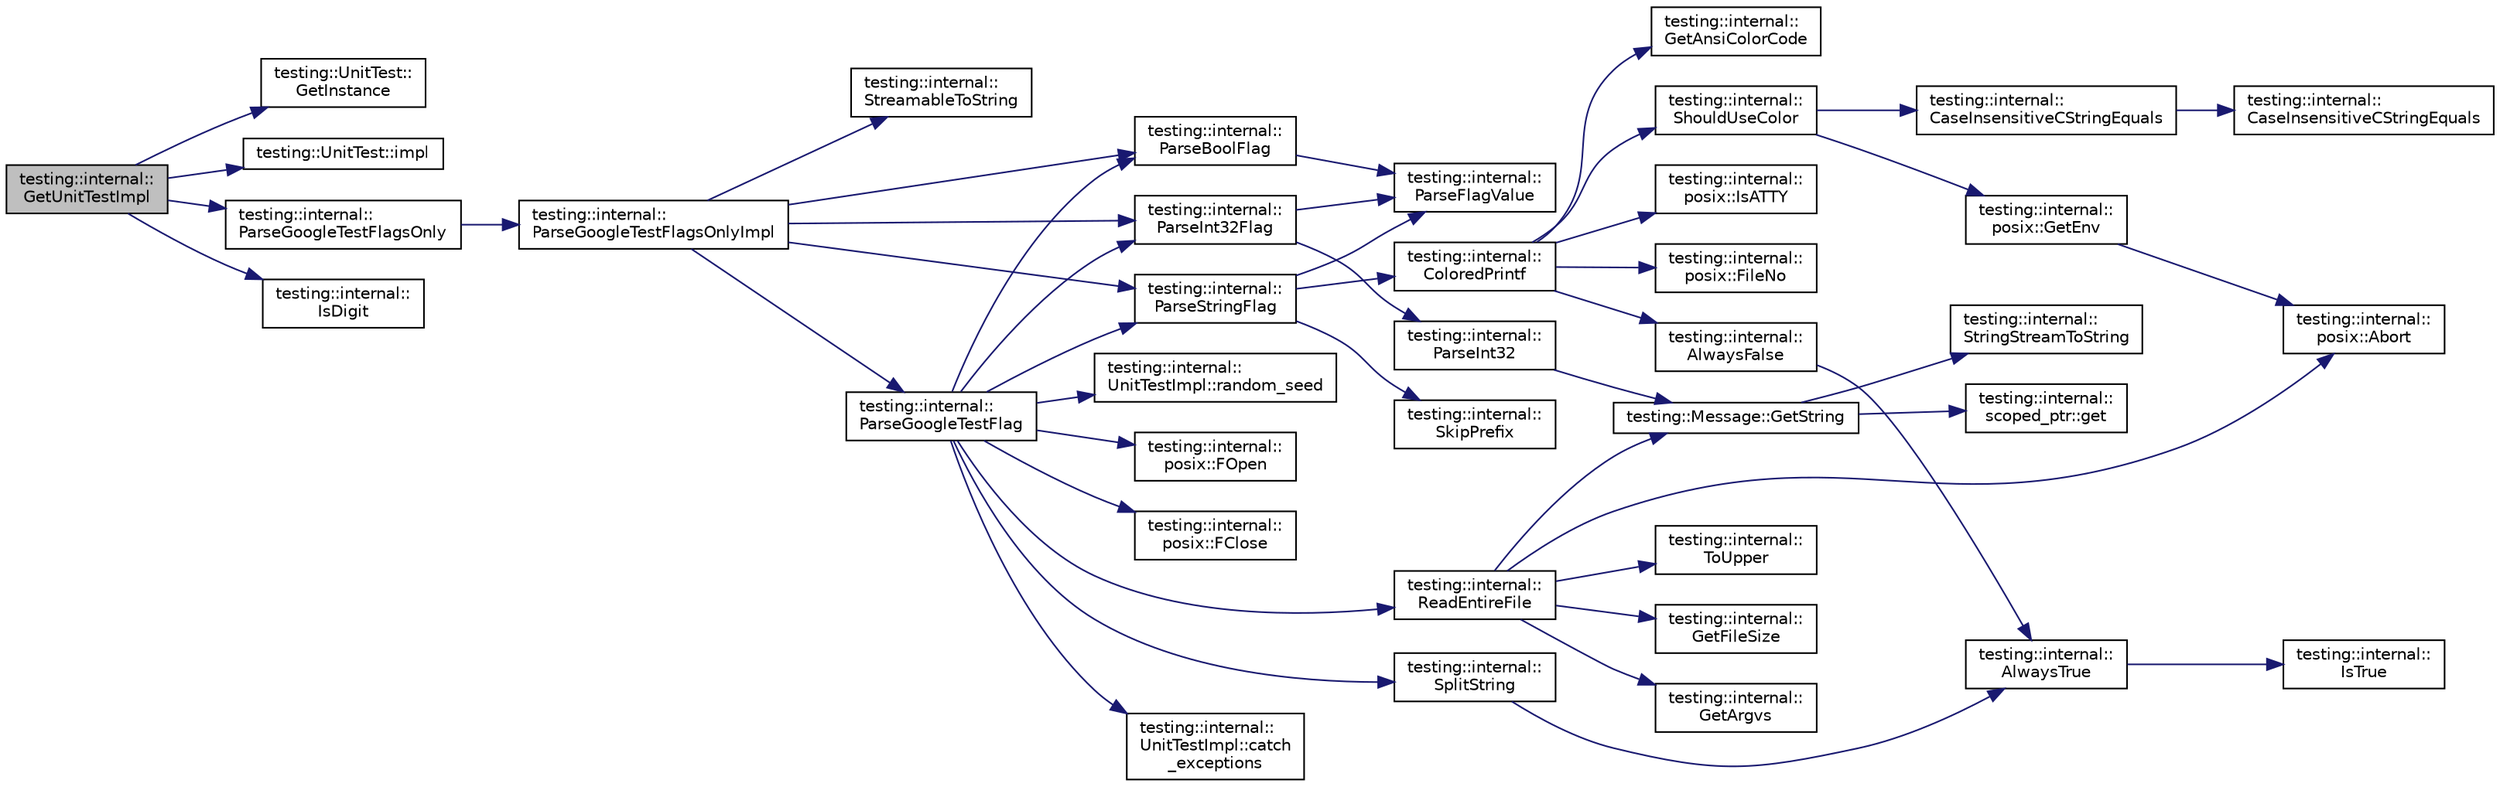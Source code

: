 digraph "testing::internal::GetUnitTestImpl"
{
  edge [fontname="Helvetica",fontsize="10",labelfontname="Helvetica",labelfontsize="10"];
  node [fontname="Helvetica",fontsize="10",shape=record];
  rankdir="LR";
  Node1119 [label="testing::internal::\lGetUnitTestImpl",height=0.2,width=0.4,color="black", fillcolor="grey75", style="filled", fontcolor="black"];
  Node1119 -> Node1120 [color="midnightblue",fontsize="10",style="solid",fontname="Helvetica"];
  Node1120 [label="testing::UnitTest::\lGetInstance",height=0.2,width=0.4,color="black", fillcolor="white", style="filled",URL="$d7/d47/classtesting_1_1_unit_test.html#a24192400b70b3b946746954e9574fb8e"];
  Node1119 -> Node1121 [color="midnightblue",fontsize="10",style="solid",fontname="Helvetica"];
  Node1121 [label="testing::UnitTest::impl",height=0.2,width=0.4,color="black", fillcolor="white", style="filled",URL="$d7/d47/classtesting_1_1_unit_test.html#a4df5d11a58affb337d7fa62eaa07690e"];
  Node1119 -> Node1122 [color="midnightblue",fontsize="10",style="solid",fontname="Helvetica"];
  Node1122 [label="testing::internal::\lParseGoogleTestFlagsOnly",height=0.2,width=0.4,color="black", fillcolor="white", style="filled",URL="$d0/da7/namespacetesting_1_1internal.html#a472880afbcc592a41e3d623e2dec8412"];
  Node1122 -> Node1123 [color="midnightblue",fontsize="10",style="solid",fontname="Helvetica"];
  Node1123 [label="testing::internal::\lParseGoogleTestFlagsOnlyImpl",height=0.2,width=0.4,color="black", fillcolor="white", style="filled",URL="$d0/da7/namespacetesting_1_1internal.html#ae4c46ce8c3d016848fff52cc5133f2ac"];
  Node1123 -> Node1124 [color="midnightblue",fontsize="10",style="solid",fontname="Helvetica"];
  Node1124 [label="testing::internal::\lStreamableToString",height=0.2,width=0.4,color="black", fillcolor="white", style="filled",URL="$d0/da7/namespacetesting_1_1internal.html#aad4beed95d0846e6ffc5da0978ef3bb9"];
  Node1123 -> Node1125 [color="midnightblue",fontsize="10",style="solid",fontname="Helvetica"];
  Node1125 [label="testing::internal::\lParseBoolFlag",height=0.2,width=0.4,color="black", fillcolor="white", style="filled",URL="$d0/da7/namespacetesting_1_1internal.html#ada3b98e7cfe93f4ba2053c470d9e3e51"];
  Node1125 -> Node1126 [color="midnightblue",fontsize="10",style="solid",fontname="Helvetica"];
  Node1126 [label="testing::internal::\lParseFlagValue",height=0.2,width=0.4,color="black", fillcolor="white", style="filled",URL="$d0/da7/namespacetesting_1_1internal.html#a8bfd56af5e4a89bfb76f7e1723e41b03"];
  Node1123 -> Node1127 [color="midnightblue",fontsize="10",style="solid",fontname="Helvetica"];
  Node1127 [label="testing::internal::\lParseInt32Flag",height=0.2,width=0.4,color="black", fillcolor="white", style="filled",URL="$d0/da7/namespacetesting_1_1internal.html#ae3449e173767750b613114ceac6d916a"];
  Node1127 -> Node1126 [color="midnightblue",fontsize="10",style="solid",fontname="Helvetica"];
  Node1127 -> Node1128 [color="midnightblue",fontsize="10",style="solid",fontname="Helvetica"];
  Node1128 [label="testing::internal::\lParseInt32",height=0.2,width=0.4,color="black", fillcolor="white", style="filled",URL="$d0/da7/namespacetesting_1_1internal.html#ac06fc81336a3d80755f4020d34321766"];
  Node1128 -> Node1129 [color="midnightblue",fontsize="10",style="solid",fontname="Helvetica"];
  Node1129 [label="testing::Message::GetString",height=0.2,width=0.4,color="black", fillcolor="white", style="filled",URL="$d2/da9/classtesting_1_1_message.html#a2cdc4df62bdcc9df37651a1cf527704e"];
  Node1129 -> Node1130 [color="midnightblue",fontsize="10",style="solid",fontname="Helvetica"];
  Node1130 [label="testing::internal::\lStringStreamToString",height=0.2,width=0.4,color="black", fillcolor="white", style="filled",URL="$d0/da7/namespacetesting_1_1internal.html#ac0a2b7f69fc829d80a39e925b6417e39"];
  Node1129 -> Node1131 [color="midnightblue",fontsize="10",style="solid",fontname="Helvetica"];
  Node1131 [label="testing::internal::\lscoped_ptr::get",height=0.2,width=0.4,color="black", fillcolor="white", style="filled",URL="$de/d6a/classtesting_1_1internal_1_1scoped__ptr.html#aa5984291e12453f1e81b7676d1fa26fd"];
  Node1123 -> Node1132 [color="midnightblue",fontsize="10",style="solid",fontname="Helvetica"];
  Node1132 [label="testing::internal::\lParseStringFlag",height=0.2,width=0.4,color="black", fillcolor="white", style="filled",URL="$d0/da7/namespacetesting_1_1internal.html#aa4ce312efaaf7a97aac2303173afe021"];
  Node1132 -> Node1126 [color="midnightblue",fontsize="10",style="solid",fontname="Helvetica"];
  Node1132 -> Node1133 [color="midnightblue",fontsize="10",style="solid",fontname="Helvetica"];
  Node1133 [label="testing::internal::\lSkipPrefix",height=0.2,width=0.4,color="black", fillcolor="white", style="filled",URL="$d0/da7/namespacetesting_1_1internal.html#a244d9a3765727306b597b8992ab84036"];
  Node1132 -> Node1134 [color="midnightblue",fontsize="10",style="solid",fontname="Helvetica"];
  Node1134 [label="testing::internal::\lColoredPrintf",height=0.2,width=0.4,color="black", fillcolor="white", style="filled",URL="$d0/da7/namespacetesting_1_1internal.html#adef3055706176001364e54eb73a87e31"];
  Node1134 -> Node1135 [color="midnightblue",fontsize="10",style="solid",fontname="Helvetica"];
  Node1135 [label="testing::internal::\lAlwaysFalse",height=0.2,width=0.4,color="black", fillcolor="white", style="filled",URL="$d0/da7/namespacetesting_1_1internal.html#a4b24c851ab13569b1b15b3d259b60d2e"];
  Node1135 -> Node1136 [color="midnightblue",fontsize="10",style="solid",fontname="Helvetica"];
  Node1136 [label="testing::internal::\lAlwaysTrue",height=0.2,width=0.4,color="black", fillcolor="white", style="filled",URL="$d0/da7/namespacetesting_1_1internal.html#a922c9da63cd4bf94fc473b9ecac76414"];
  Node1136 -> Node1137 [color="midnightblue",fontsize="10",style="solid",fontname="Helvetica"];
  Node1137 [label="testing::internal::\lIsTrue",height=0.2,width=0.4,color="black", fillcolor="white", style="filled",URL="$d0/da7/namespacetesting_1_1internal.html#a527b9bcc13669b9a16400c8514266254"];
  Node1134 -> Node1138 [color="midnightblue",fontsize="10",style="solid",fontname="Helvetica"];
  Node1138 [label="testing::internal::\lShouldUseColor",height=0.2,width=0.4,color="black", fillcolor="white", style="filled",URL="$d0/da7/namespacetesting_1_1internal.html#ac1db1b4603967a6c4404f31cbbac31a6"];
  Node1138 -> Node1139 [color="midnightblue",fontsize="10",style="solid",fontname="Helvetica"];
  Node1139 [label="testing::internal::\lCaseInsensitiveCStringEquals",height=0.2,width=0.4,color="black", fillcolor="white", style="filled",URL="$d0/da7/namespacetesting_1_1internal.html#aebfd0cd34de52d7973a5b2d03ba848cf"];
  Node1139 -> Node1140 [color="midnightblue",fontsize="10",style="solid",fontname="Helvetica"];
  Node1140 [label="testing::internal::\lCaseInsensitiveCStringEquals",height=0.2,width=0.4,color="black", fillcolor="white", style="filled",URL="$d0/da7/namespacetesting_1_1internal.html#ad5b31f61a3cc5b4226d3560f5b48f4dd"];
  Node1138 -> Node1141 [color="midnightblue",fontsize="10",style="solid",fontname="Helvetica"];
  Node1141 [label="testing::internal::\lposix::GetEnv",height=0.2,width=0.4,color="black", fillcolor="white", style="filled",URL="$d0/d81/namespacetesting_1_1internal_1_1posix.html#a1d5e3da5a27eed25986859fa83cafe95"];
  Node1141 -> Node1142 [color="midnightblue",fontsize="10",style="solid",fontname="Helvetica"];
  Node1142 [label="testing::internal::\lposix::Abort",height=0.2,width=0.4,color="black", fillcolor="white", style="filled",URL="$d0/d81/namespacetesting_1_1internal_1_1posix.html#a69b8278c59359dd6a6f941b4643db9fb"];
  Node1134 -> Node1143 [color="midnightblue",fontsize="10",style="solid",fontname="Helvetica"];
  Node1143 [label="testing::internal::\lposix::IsATTY",height=0.2,width=0.4,color="black", fillcolor="white", style="filled",URL="$d0/d81/namespacetesting_1_1internal_1_1posix.html#a16ebe936b3a8ea462a94191635aedc27"];
  Node1134 -> Node1144 [color="midnightblue",fontsize="10",style="solid",fontname="Helvetica"];
  Node1144 [label="testing::internal::\lposix::FileNo",height=0.2,width=0.4,color="black", fillcolor="white", style="filled",URL="$d0/d81/namespacetesting_1_1internal_1_1posix.html#a3117b067e1f942a2031e666953120ccc"];
  Node1134 -> Node1145 [color="midnightblue",fontsize="10",style="solid",fontname="Helvetica"];
  Node1145 [label="testing::internal::\lGetAnsiColorCode",height=0.2,width=0.4,color="black", fillcolor="white", style="filled",URL="$d0/da7/namespacetesting_1_1internal.html#a0aefb9deb60e90f19c236559837303d8"];
  Node1123 -> Node1146 [color="midnightblue",fontsize="10",style="solid",fontname="Helvetica"];
  Node1146 [label="testing::internal::\lParseGoogleTestFlag",height=0.2,width=0.4,color="black", fillcolor="white", style="filled",URL="$d0/da7/namespacetesting_1_1internal.html#afccff08aa2b1ede0dd32c1364a5dee42"];
  Node1146 -> Node1125 [color="midnightblue",fontsize="10",style="solid",fontname="Helvetica"];
  Node1146 -> Node1147 [color="midnightblue",fontsize="10",style="solid",fontname="Helvetica"];
  Node1147 [label="testing::internal::\lUnitTestImpl::catch\l_exceptions",height=0.2,width=0.4,color="black", fillcolor="white", style="filled",URL="$d7/dda/classtesting_1_1internal_1_1_unit_test_impl.html#aa311b980783a9cfb547831f7b19e3f3a"];
  Node1146 -> Node1132 [color="midnightblue",fontsize="10",style="solid",fontname="Helvetica"];
  Node1146 -> Node1127 [color="midnightblue",fontsize="10",style="solid",fontname="Helvetica"];
  Node1146 -> Node1148 [color="midnightblue",fontsize="10",style="solid",fontname="Helvetica"];
  Node1148 [label="testing::internal::\lUnitTestImpl::random_seed",height=0.2,width=0.4,color="black", fillcolor="white", style="filled",URL="$d7/dda/classtesting_1_1internal_1_1_unit_test_impl.html#a625b9fb6d17b008c44fc902255e6343c"];
  Node1146 -> Node1149 [color="midnightblue",fontsize="10",style="solid",fontname="Helvetica"];
  Node1149 [label="testing::internal::\lposix::FOpen",height=0.2,width=0.4,color="black", fillcolor="white", style="filled",URL="$d0/d81/namespacetesting_1_1internal_1_1posix.html#a4042201dcc4932641d484e7ddf94de7d"];
  Node1146 -> Node1150 [color="midnightblue",fontsize="10",style="solid",fontname="Helvetica"];
  Node1150 [label="testing::internal::\lReadEntireFile",height=0.2,width=0.4,color="black", fillcolor="white", style="filled",URL="$d0/da7/namespacetesting_1_1internal.html#a2cc0be60c54a8701423fe5297e1349ee"];
  Node1150 -> Node1151 [color="midnightblue",fontsize="10",style="solid",fontname="Helvetica"];
  Node1151 [label="testing::internal::\lGetFileSize",height=0.2,width=0.4,color="black", fillcolor="white", style="filled",URL="$d0/da7/namespacetesting_1_1internal.html#a06ca3f65f5e85c9ce7299b9e4cd52408"];
  Node1150 -> Node1152 [color="midnightblue",fontsize="10",style="solid",fontname="Helvetica"];
  Node1152 [label="testing::internal::\lGetArgvs",height=0.2,width=0.4,color="black", fillcolor="white", style="filled",URL="$d0/da7/namespacetesting_1_1internal.html#a344160f771a3b754fa4e54b6e9846b23"];
  Node1150 -> Node1142 [color="midnightblue",fontsize="10",style="solid",fontname="Helvetica"];
  Node1150 -> Node1153 [color="midnightblue",fontsize="10",style="solid",fontname="Helvetica"];
  Node1153 [label="testing::internal::\lToUpper",height=0.2,width=0.4,color="black", fillcolor="white", style="filled",URL="$d0/da7/namespacetesting_1_1internal.html#ac1b876a8133895bd553d4780ecaa1e3a"];
  Node1150 -> Node1129 [color="midnightblue",fontsize="10",style="solid",fontname="Helvetica"];
  Node1146 -> Node1154 [color="midnightblue",fontsize="10",style="solid",fontname="Helvetica"];
  Node1154 [label="testing::internal::\lposix::FClose",height=0.2,width=0.4,color="black", fillcolor="white", style="filled",URL="$d0/d81/namespacetesting_1_1internal_1_1posix.html#af4beeaaa8d62916d5e3b644a1ddfbd6b"];
  Node1146 -> Node1155 [color="midnightblue",fontsize="10",style="solid",fontname="Helvetica"];
  Node1155 [label="testing::internal::\lSplitString",height=0.2,width=0.4,color="black", fillcolor="white", style="filled",URL="$d0/da7/namespacetesting_1_1internal.html#a8eb8eddf760375a490e007b20777ec56"];
  Node1155 -> Node1136 [color="midnightblue",fontsize="10",style="solid",fontname="Helvetica"];
  Node1119 -> Node1156 [color="midnightblue",fontsize="10",style="solid",fontname="Helvetica"];
  Node1156 [label="testing::internal::\lIsDigit",height=0.2,width=0.4,color="black", fillcolor="white", style="filled",URL="$d0/da7/namespacetesting_1_1internal.html#a4bd96b7fa6486802d33ddc217af55a39"];
}
